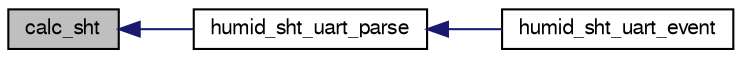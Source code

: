 digraph "calc_sht"
{
  edge [fontname="FreeSans",fontsize="10",labelfontname="FreeSans",labelfontsize="10"];
  node [fontname="FreeSans",fontsize="10",shape=record];
  rankdir="LR";
  Node1 [label="calc_sht",height=0.2,width=0.4,color="black", fillcolor="grey75", style="filled", fontcolor="black"];
  Node1 -> Node2 [dir="back",color="midnightblue",fontsize="10",style="solid",fontname="FreeSans"];
  Node2 [label="humid_sht_uart_parse",height=0.2,width=0.4,color="black", fillcolor="white", style="filled",URL="$humid__sht__uart_8c.html#a7ce307830abca21533be9d925655064e"];
  Node2 -> Node3 [dir="back",color="midnightblue",fontsize="10",style="solid",fontname="FreeSans"];
  Node3 [label="humid_sht_uart_event",height=0.2,width=0.4,color="black", fillcolor="white", style="filled",URL="$humid__sht__uart_8h.html#a42870837efe17fd5bf0a411d2e56330b"];
}
